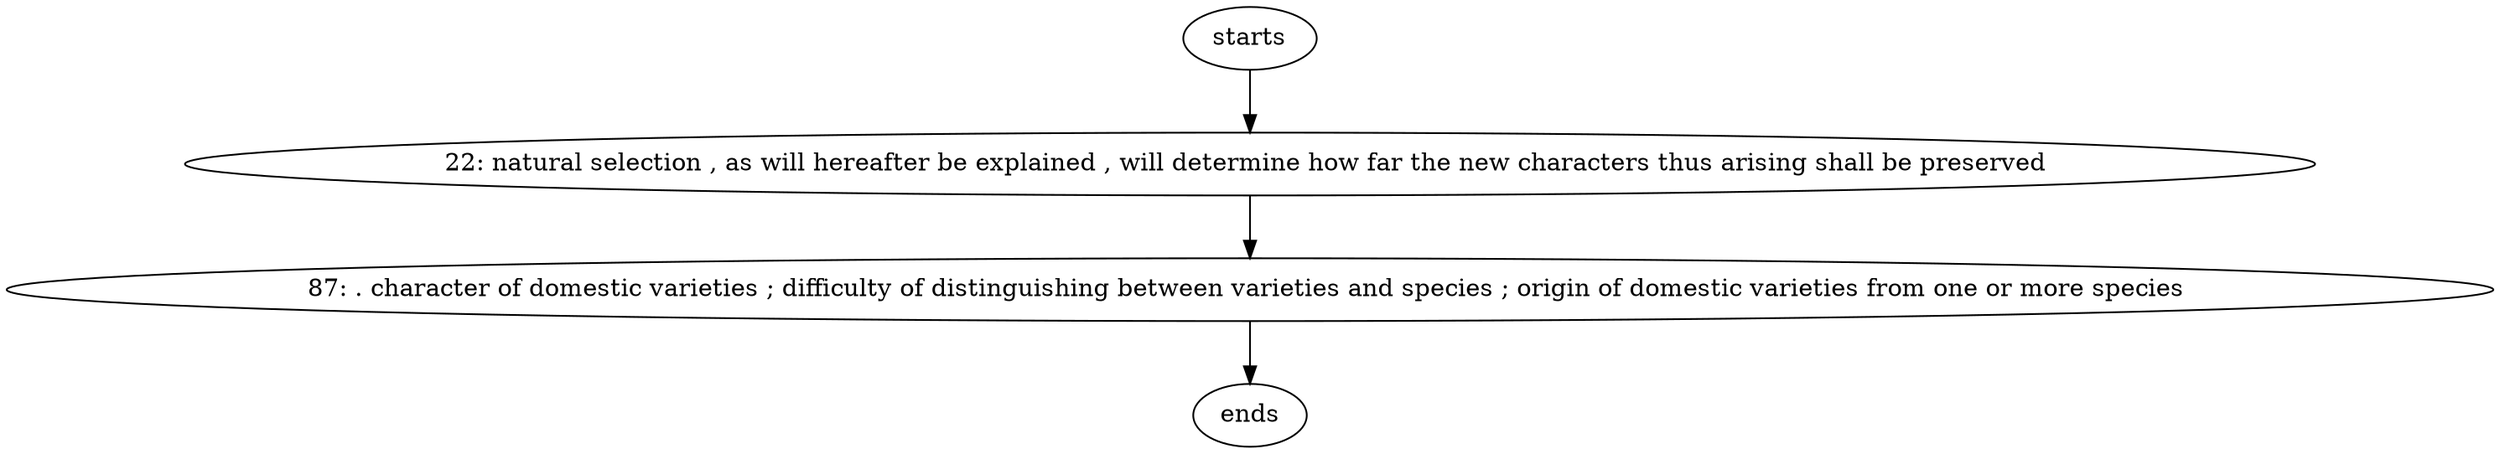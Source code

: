 digraph G {
	22 -> 87;
	87 -> ends;
	starts -> 22;
	22[label="22: natural selection , as will hereafter be explained , will determine how far the new characters thus arising shall be preserved "];
	87[label="87: . character of domestic varieties ; difficulty of distinguishing between varieties and species ; origin of domestic varieties from one or more species "];
	starts[label=starts];
	ends[label=ends]
}
